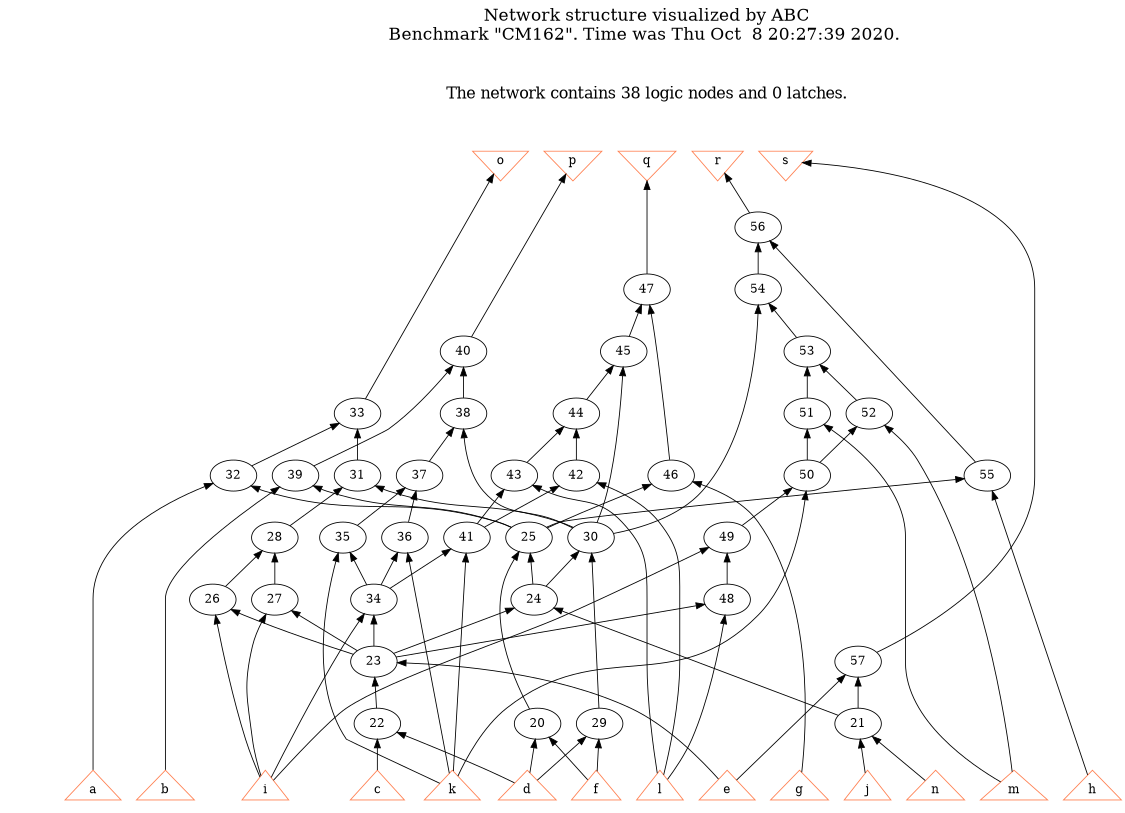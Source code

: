 # Network structure generated by ABC

digraph network {
size = "7.5,10";
center = true;
edge [dir = back];

{
  node [shape = plaintext];
  edge [style = invis];
  LevelTitle1 [label=""];
  LevelTitle2 [label=""];
  Level10 [label = ""];
  Level9 [label = ""];
  Level8 [label = ""];
  Level7 [label = ""];
  Level6 [label = ""];
  Level5 [label = ""];
  Level4 [label = ""];
  Level3 [label = ""];
  Level2 [label = ""];
  Level1 [label = ""];
  Level0 [label = ""];
  LevelTitle1 ->  LevelTitle2 ->  Level10 ->  Level9 ->  Level8 ->  Level7 ->  Level6 ->  Level5 ->  Level4 ->  Level3 ->  Level2 ->  Level1 ->  Level0;
}

{
  rank = same;
  LevelTitle1;
  title1 [shape=plaintext,
          fontsize=20,
          fontname = "Times-Roman",
          label="Network structure visualized by ABC\nBenchmark \"CM162\". Time was Thu Oct  8 20:27:39 2020. "
         ];
}

{
  rank = same;
  LevelTitle2;
  title2 [shape=plaintext,
          fontsize=18,
          fontname = "Times-Roman",
          label="The network contains 38 logic nodes and 0 latches.\n"
         ];
}

{
  rank = same;
  Level10;
  Node15 [label = "o", shape = invtriangle, color = coral, fillcolor = coral];
  Node16 [label = "p", shape = invtriangle, color = coral, fillcolor = coral];
  Node17 [label = "q", shape = invtriangle, color = coral, fillcolor = coral];
  Node18 [label = "r", shape = invtriangle, color = coral, fillcolor = coral];
  Node19 [label = "s", shape = invtriangle, color = coral, fillcolor = coral];
}

{
  rank = same;
  Level9;
  Node56 [label = "56\n", shape = ellipse];
}

{
  rank = same;
  Level8;
  Node47 [label = "47\n", shape = ellipse];
  Node54 [label = "54\n", shape = ellipse];
}

{
  rank = same;
  Level7;
  Node40 [label = "40\n", shape = ellipse];
  Node45 [label = "45\n", shape = ellipse];
  Node53 [label = "53\n", shape = ellipse];
}

{
  rank = same;
  Level6;
  Node33 [label = "33\n", shape = ellipse];
  Node38 [label = "38\n", shape = ellipse];
  Node44 [label = "44\n", shape = ellipse];
  Node51 [label = "51\n", shape = ellipse];
  Node52 [label = "52\n", shape = ellipse];
}

{
  rank = same;
  Level5;
  Node31 [label = "31\n", shape = ellipse];
  Node32 [label = "32\n", shape = ellipse];
  Node37 [label = "37\n", shape = ellipse];
  Node39 [label = "39\n", shape = ellipse];
  Node42 [label = "42\n", shape = ellipse];
  Node43 [label = "43\n", shape = ellipse];
  Node46 [label = "46\n", shape = ellipse];
  Node50 [label = "50\n", shape = ellipse];
  Node55 [label = "55\n", shape = ellipse];
}

{
  rank = same;
  Level4;
  Node25 [label = "25\n", shape = ellipse];
  Node28 [label = "28\n", shape = ellipse];
  Node30 [label = "30\n", shape = ellipse];
  Node35 [label = "35\n", shape = ellipse];
  Node36 [label = "36\n", shape = ellipse];
  Node41 [label = "41\n", shape = ellipse];
  Node49 [label = "49\n", shape = ellipse];
}

{
  rank = same;
  Level3;
  Node24 [label = "24\n", shape = ellipse];
  Node26 [label = "26\n", shape = ellipse];
  Node27 [label = "27\n", shape = ellipse];
  Node34 [label = "34\n", shape = ellipse];
  Node48 [label = "48\n", shape = ellipse];
}

{
  rank = same;
  Level2;
  Node23 [label = "23\n", shape = ellipse];
  Node57 [label = "57\n", shape = ellipse];
}

{
  rank = same;
  Level1;
  Node20 [label = "20\n", shape = ellipse];
  Node21 [label = "21\n", shape = ellipse];
  Node22 [label = "22\n", shape = ellipse];
  Node29 [label = "29\n", shape = ellipse];
}

{
  rank = same;
  Level0;
  Node1 [label = "a", shape = triangle, color = coral, fillcolor = coral];
  Node2 [label = "b", shape = triangle, color = coral, fillcolor = coral];
  Node3 [label = "c", shape = triangle, color = coral, fillcolor = coral];
  Node4 [label = "d", shape = triangle, color = coral, fillcolor = coral];
  Node5 [label = "e", shape = triangle, color = coral, fillcolor = coral];
  Node6 [label = "f", shape = triangle, color = coral, fillcolor = coral];
  Node7 [label = "g", shape = triangle, color = coral, fillcolor = coral];
  Node8 [label = "h", shape = triangle, color = coral, fillcolor = coral];
  Node9 [label = "i", shape = triangle, color = coral, fillcolor = coral];
  Node10 [label = "j", shape = triangle, color = coral, fillcolor = coral];
  Node11 [label = "k", shape = triangle, color = coral, fillcolor = coral];
  Node12 [label = "l", shape = triangle, color = coral, fillcolor = coral];
  Node13 [label = "m", shape = triangle, color = coral, fillcolor = coral];
  Node14 [label = "n", shape = triangle, color = coral, fillcolor = coral];
}

title1 -> title2 [style = invis];
title2 -> Node15 [style = invis];
title2 -> Node16 [style = invis];
title2 -> Node17 [style = invis];
title2 -> Node18 [style = invis];
title2 -> Node19 [style = invis];
Node15 -> Node16 [style = invis];
Node16 -> Node17 [style = invis];
Node17 -> Node18 [style = invis];
Node18 -> Node19 [style = invis];
Node15 -> Node33 [style = solid];
Node16 -> Node40 [style = solid];
Node17 -> Node47 [style = solid];
Node18 -> Node56 [style = solid];
Node19 -> Node57 [style = solid];
Node20 -> Node4 [style = solid];
Node20 -> Node6 [style = solid];
Node21 -> Node10 [style = solid];
Node21 -> Node14 [style = solid];
Node22 -> Node3 [style = solid];
Node22 -> Node4 [style = solid];
Node23 -> Node5 [style = solid];
Node23 -> Node22 [style = solid];
Node24 -> Node21 [style = solid];
Node24 -> Node23 [style = solid];
Node25 -> Node20 [style = solid];
Node25 -> Node24 [style = solid];
Node26 -> Node9 [style = solid];
Node26 -> Node23 [style = solid];
Node27 -> Node9 [style = solid];
Node27 -> Node23 [style = solid];
Node28 -> Node26 [style = solid];
Node28 -> Node27 [style = solid];
Node29 -> Node4 [style = solid];
Node29 -> Node6 [style = solid];
Node30 -> Node24 [style = solid];
Node30 -> Node29 [style = solid];
Node31 -> Node28 [style = solid];
Node31 -> Node30 [style = solid];
Node32 -> Node1 [style = solid];
Node32 -> Node25 [style = solid];
Node33 -> Node31 [style = solid];
Node33 -> Node32 [style = solid];
Node34 -> Node9 [style = solid];
Node34 -> Node23 [style = solid];
Node35 -> Node11 [style = solid];
Node35 -> Node34 [style = solid];
Node36 -> Node11 [style = solid];
Node36 -> Node34 [style = solid];
Node37 -> Node35 [style = solid];
Node37 -> Node36 [style = solid];
Node38 -> Node30 [style = solid];
Node38 -> Node37 [style = solid];
Node39 -> Node2 [style = solid];
Node39 -> Node25 [style = solid];
Node40 -> Node38 [style = solid];
Node40 -> Node39 [style = solid];
Node41 -> Node11 [style = solid];
Node41 -> Node34 [style = solid];
Node42 -> Node12 [style = solid];
Node42 -> Node41 [style = solid];
Node43 -> Node12 [style = solid];
Node43 -> Node41 [style = solid];
Node44 -> Node42 [style = solid];
Node44 -> Node43 [style = solid];
Node45 -> Node30 [style = solid];
Node45 -> Node44 [style = solid];
Node46 -> Node7 [style = solid];
Node46 -> Node25 [style = solid];
Node47 -> Node45 [style = solid];
Node47 -> Node46 [style = solid];
Node48 -> Node12 [style = solid];
Node48 -> Node23 [style = solid];
Node49 -> Node9 [style = solid];
Node49 -> Node48 [style = solid];
Node50 -> Node11 [style = solid];
Node50 -> Node49 [style = solid];
Node51 -> Node13 [style = solid];
Node51 -> Node50 [style = solid];
Node52 -> Node13 [style = solid];
Node52 -> Node50 [style = solid];
Node53 -> Node51 [style = solid];
Node53 -> Node52 [style = solid];
Node54 -> Node30 [style = solid];
Node54 -> Node53 [style = solid];
Node55 -> Node8 [style = solid];
Node55 -> Node25 [style = solid];
Node56 -> Node54 [style = solid];
Node56 -> Node55 [style = solid];
Node57 -> Node5 [style = solid];
Node57 -> Node21 [style = solid];
}

